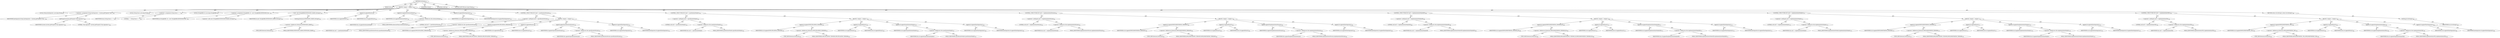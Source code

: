 digraph "toString" {  
"111669149711" [label = <(METHOD,toString)<SUB>538</SUB>> ]
"115964117019" [label = <(PARAM,this)<SUB>538</SUB>> ]
"25769803819" [label = <(BLOCK,&lt;empty&gt;,&lt;empty&gt;)<SUB>538</SUB>> ]
"94489280534" [label = <(LOCAL,String lineSeparator: java.lang.String)<SUB>539</SUB>> ]
"30064771243" [label = <(&lt;operator&gt;.assignment,String lineSeparator = System.getProperty(&quot;line...)<SUB>539</SUB>> ]
"68719476876" [label = <(IDENTIFIER,lineSeparator,String lineSeparator = System.getProperty(&quot;line...)<SUB>539</SUB>> ]
"30064771244" [label = <(getProperty,System.getProperty(&quot;line.separator&quot;))<SUB>539</SUB>> ]
"68719476877" [label = <(IDENTIFIER,System,System.getProperty(&quot;line.separator&quot;))<SUB>539</SUB>> ]
"90194313249" [label = <(LITERAL,&quot;line.separator&quot;,System.getProperty(&quot;line.separator&quot;))<SUB>539</SUB>> ]
"94489280535" [label = <(LOCAL,String brace: java.lang.String)<SUB>540</SUB>> ]
"30064771245" [label = <(&lt;operator&gt;.assignment,String brace = &quot;: &quot;)<SUB>540</SUB>> ]
"68719476878" [label = <(IDENTIFIER,brace,String brace = &quot;: &quot;)<SUB>540</SUB>> ]
"90194313250" [label = <(LITERAL,&quot;: &quot;,String brace = &quot;: &quot;)<SUB>540</SUB>> ]
"94489280536" [label = <(LOCAL,StringBuffer sb: java.lang.StringBuffer)<SUB>542</SUB>> ]
"30064771246" [label = <(&lt;operator&gt;.assignment,StringBuffer sb = new StringBuffer(EXTENSION_NA...)<SUB>542</SUB>> ]
"68719476879" [label = <(IDENTIFIER,sb,StringBuffer sb = new StringBuffer(EXTENSION_NA...)<SUB>542</SUB>> ]
"30064771247" [label = <(&lt;operator&gt;.alloc,new StringBuffer(EXTENSION_NAME.toString()))<SUB>542</SUB>> ]
"30064771248" [label = <(&lt;init&gt;,new StringBuffer(EXTENSION_NAME.toString()))<SUB>542</SUB>> ]
"68719476880" [label = <(IDENTIFIER,sb,new StringBuffer(EXTENSION_NAME.toString()))<SUB>542</SUB>> ]
"30064771249" [label = <(toString,Extension.EXTENSION_NAME.toString())<SUB>542</SUB>> ]
"30064771250" [label = <(&lt;operator&gt;.fieldAccess,Extension.EXTENSION_NAME)<SUB>542</SUB>> ]
"180388626449" [label = <(TYPE_REF,Extension,Extension)<SUB>542</SUB>> ]
"55834574884" [label = <(FIELD_IDENTIFIER,EXTENSION_NAME,EXTENSION_NAME)<SUB>542</SUB>> ]
"30064771251" [label = <(append,sb.append(brace))<SUB>543</SUB>> ]
"68719476881" [label = <(IDENTIFIER,sb,sb.append(brace))<SUB>543</SUB>> ]
"68719476882" [label = <(IDENTIFIER,brace,sb.append(brace))<SUB>543</SUB>> ]
"30064771252" [label = <(append,sb.append(extensionName))<SUB>544</SUB>> ]
"68719476883" [label = <(IDENTIFIER,sb,sb.append(extensionName))<SUB>544</SUB>> ]
"30064771253" [label = <(&lt;operator&gt;.fieldAccess,this.extensionName)<SUB>544</SUB>> ]
"68719476884" [label = <(IDENTIFIER,this,sb.append(extensionName))> ]
"55834574885" [label = <(FIELD_IDENTIFIER,extensionName,extensionName)<SUB>544</SUB>> ]
"30064771254" [label = <(append,sb.append(lineSeparator))<SUB>545</SUB>> ]
"68719476885" [label = <(IDENTIFIER,sb,sb.append(lineSeparator))<SUB>545</SUB>> ]
"68719476886" [label = <(IDENTIFIER,lineSeparator,sb.append(lineSeparator))<SUB>545</SUB>> ]
"47244640281" [label = <(CONTROL_STRUCTURE,IF,if (null != specificationVersion))<SUB>547</SUB>> ]
"30064771255" [label = <(&lt;operator&gt;.notEquals,null != specificationVersion)<SUB>547</SUB>> ]
"90194313251" [label = <(LITERAL,null,null != specificationVersion)<SUB>547</SUB>> ]
"30064771256" [label = <(&lt;operator&gt;.fieldAccess,this.specificationVersion)<SUB>547</SUB>> ]
"68719476887" [label = <(IDENTIFIER,this,null != specificationVersion)> ]
"55834574886" [label = <(FIELD_IDENTIFIER,specificationVersion,specificationVersion)<SUB>547</SUB>> ]
"25769803820" [label = <(BLOCK,&lt;empty&gt;,&lt;empty&gt;)<SUB>547</SUB>> ]
"30064771257" [label = <(append,sb.append(SPECIFICATION_VERSION))<SUB>548</SUB>> ]
"68719476888" [label = <(IDENTIFIER,sb,sb.append(SPECIFICATION_VERSION))<SUB>548</SUB>> ]
"30064771258" [label = <(&lt;operator&gt;.fieldAccess,Extension.SPECIFICATION_VERSION)<SUB>548</SUB>> ]
"180388626450" [label = <(TYPE_REF,Extension,Extension)<SUB>548</SUB>> ]
"55834574887" [label = <(FIELD_IDENTIFIER,SPECIFICATION_VERSION,SPECIFICATION_VERSION)<SUB>548</SUB>> ]
"30064771259" [label = <(append,sb.append(brace))<SUB>549</SUB>> ]
"68719476889" [label = <(IDENTIFIER,sb,sb.append(brace))<SUB>549</SUB>> ]
"68719476890" [label = <(IDENTIFIER,brace,sb.append(brace))<SUB>549</SUB>> ]
"30064771260" [label = <(append,append(specificationVersion))<SUB>550</SUB>> ]
"68719476891" [label = <(IDENTIFIER,sb,append(specificationVersion))<SUB>550</SUB>> ]
"30064771261" [label = <(&lt;operator&gt;.fieldAccess,this.specificationVersion)<SUB>550</SUB>> ]
"68719476892" [label = <(IDENTIFIER,this,append(specificationVersion))> ]
"55834574888" [label = <(FIELD_IDENTIFIER,specificationVersion,specificationVersion)<SUB>550</SUB>> ]
"30064771262" [label = <(append,sb.append(lineSeparator))<SUB>551</SUB>> ]
"68719476893" [label = <(IDENTIFIER,sb,sb.append(lineSeparator))<SUB>551</SUB>> ]
"68719476894" [label = <(IDENTIFIER,lineSeparator,sb.append(lineSeparator))<SUB>551</SUB>> ]
"47244640282" [label = <(CONTROL_STRUCTURE,IF,if (null != specificationVendor))<SUB>554</SUB>> ]
"30064771263" [label = <(&lt;operator&gt;.notEquals,null != specificationVendor)<SUB>554</SUB>> ]
"90194313252" [label = <(LITERAL,null,null != specificationVendor)<SUB>554</SUB>> ]
"30064771264" [label = <(&lt;operator&gt;.fieldAccess,this.specificationVendor)<SUB>554</SUB>> ]
"68719476895" [label = <(IDENTIFIER,this,null != specificationVendor)> ]
"55834574889" [label = <(FIELD_IDENTIFIER,specificationVendor,specificationVendor)<SUB>554</SUB>> ]
"25769803821" [label = <(BLOCK,&lt;empty&gt;,&lt;empty&gt;)<SUB>554</SUB>> ]
"30064771265" [label = <(append,sb.append(SPECIFICATION_VENDOR))<SUB>555</SUB>> ]
"68719476896" [label = <(IDENTIFIER,sb,sb.append(SPECIFICATION_VENDOR))<SUB>555</SUB>> ]
"30064771266" [label = <(&lt;operator&gt;.fieldAccess,Extension.SPECIFICATION_VENDOR)<SUB>555</SUB>> ]
"180388626451" [label = <(TYPE_REF,Extension,Extension)<SUB>555</SUB>> ]
"55834574890" [label = <(FIELD_IDENTIFIER,SPECIFICATION_VENDOR,SPECIFICATION_VENDOR)<SUB>555</SUB>> ]
"30064771267" [label = <(append,sb.append(brace))<SUB>556</SUB>> ]
"68719476897" [label = <(IDENTIFIER,sb,sb.append(brace))<SUB>556</SUB>> ]
"68719476898" [label = <(IDENTIFIER,brace,sb.append(brace))<SUB>556</SUB>> ]
"30064771268" [label = <(append,sb.append(specificationVendor))<SUB>557</SUB>> ]
"68719476899" [label = <(IDENTIFIER,sb,sb.append(specificationVendor))<SUB>557</SUB>> ]
"30064771269" [label = <(&lt;operator&gt;.fieldAccess,this.specificationVendor)<SUB>557</SUB>> ]
"68719476900" [label = <(IDENTIFIER,this,sb.append(specificationVendor))> ]
"55834574891" [label = <(FIELD_IDENTIFIER,specificationVendor,specificationVendor)<SUB>557</SUB>> ]
"30064771270" [label = <(append,sb.append(lineSeparator))<SUB>558</SUB>> ]
"68719476901" [label = <(IDENTIFIER,sb,sb.append(lineSeparator))<SUB>558</SUB>> ]
"68719476902" [label = <(IDENTIFIER,lineSeparator,sb.append(lineSeparator))<SUB>558</SUB>> ]
"47244640283" [label = <(CONTROL_STRUCTURE,IF,if (null != implementationVersion))<SUB>561</SUB>> ]
"30064771271" [label = <(&lt;operator&gt;.notEquals,null != implementationVersion)<SUB>561</SUB>> ]
"90194313253" [label = <(LITERAL,null,null != implementationVersion)<SUB>561</SUB>> ]
"30064771272" [label = <(&lt;operator&gt;.fieldAccess,this.implementationVersion)<SUB>561</SUB>> ]
"68719476903" [label = <(IDENTIFIER,this,null != implementationVersion)> ]
"55834574892" [label = <(FIELD_IDENTIFIER,implementationVersion,implementationVersion)<SUB>561</SUB>> ]
"25769803822" [label = <(BLOCK,&lt;empty&gt;,&lt;empty&gt;)<SUB>561</SUB>> ]
"30064771273" [label = <(append,sb.append(IMPLEMENTATION_VERSION))<SUB>562</SUB>> ]
"68719476904" [label = <(IDENTIFIER,sb,sb.append(IMPLEMENTATION_VERSION))<SUB>562</SUB>> ]
"30064771274" [label = <(&lt;operator&gt;.fieldAccess,Extension.IMPLEMENTATION_VERSION)<SUB>562</SUB>> ]
"180388626452" [label = <(TYPE_REF,Extension,Extension)<SUB>562</SUB>> ]
"55834574893" [label = <(FIELD_IDENTIFIER,IMPLEMENTATION_VERSION,IMPLEMENTATION_VERSION)<SUB>562</SUB>> ]
"30064771275" [label = <(append,sb.append(brace))<SUB>563</SUB>> ]
"68719476905" [label = <(IDENTIFIER,sb,sb.append(brace))<SUB>563</SUB>> ]
"68719476906" [label = <(IDENTIFIER,brace,sb.append(brace))<SUB>563</SUB>> ]
"30064771276" [label = <(append,append(implementationVersion))<SUB>564</SUB>> ]
"68719476907" [label = <(IDENTIFIER,sb,append(implementationVersion))<SUB>564</SUB>> ]
"30064771277" [label = <(&lt;operator&gt;.fieldAccess,this.implementationVersion)<SUB>564</SUB>> ]
"68719476908" [label = <(IDENTIFIER,this,append(implementationVersion))> ]
"55834574894" [label = <(FIELD_IDENTIFIER,implementationVersion,implementationVersion)<SUB>564</SUB>> ]
"30064771278" [label = <(append,sb.append(lineSeparator))<SUB>565</SUB>> ]
"68719476909" [label = <(IDENTIFIER,sb,sb.append(lineSeparator))<SUB>565</SUB>> ]
"68719476910" [label = <(IDENTIFIER,lineSeparator,sb.append(lineSeparator))<SUB>565</SUB>> ]
"47244640284" [label = <(CONTROL_STRUCTURE,IF,if (null != implementationVendorID))<SUB>568</SUB>> ]
"30064771279" [label = <(&lt;operator&gt;.notEquals,null != implementationVendorID)<SUB>568</SUB>> ]
"90194313254" [label = <(LITERAL,null,null != implementationVendorID)<SUB>568</SUB>> ]
"30064771280" [label = <(&lt;operator&gt;.fieldAccess,this.implementationVendorID)<SUB>568</SUB>> ]
"68719476911" [label = <(IDENTIFIER,this,null != implementationVendorID)> ]
"55834574895" [label = <(FIELD_IDENTIFIER,implementationVendorID,implementationVendorID)<SUB>568</SUB>> ]
"25769803823" [label = <(BLOCK,&lt;empty&gt;,&lt;empty&gt;)<SUB>568</SUB>> ]
"30064771281" [label = <(append,sb.append(IMPLEMENTATION_VENDOR_ID))<SUB>569</SUB>> ]
"68719476912" [label = <(IDENTIFIER,sb,sb.append(IMPLEMENTATION_VENDOR_ID))<SUB>569</SUB>> ]
"30064771282" [label = <(&lt;operator&gt;.fieldAccess,Extension.IMPLEMENTATION_VENDOR_ID)<SUB>569</SUB>> ]
"180388626453" [label = <(TYPE_REF,Extension,Extension)<SUB>569</SUB>> ]
"55834574896" [label = <(FIELD_IDENTIFIER,IMPLEMENTATION_VENDOR_ID,IMPLEMENTATION_VENDOR_ID)<SUB>569</SUB>> ]
"30064771283" [label = <(append,sb.append(brace))<SUB>570</SUB>> ]
"68719476913" [label = <(IDENTIFIER,sb,sb.append(brace))<SUB>570</SUB>> ]
"68719476914" [label = <(IDENTIFIER,brace,sb.append(brace))<SUB>570</SUB>> ]
"30064771284" [label = <(append,sb.append(implementationVendorID))<SUB>571</SUB>> ]
"68719476915" [label = <(IDENTIFIER,sb,sb.append(implementationVendorID))<SUB>571</SUB>> ]
"30064771285" [label = <(&lt;operator&gt;.fieldAccess,this.implementationVendorID)<SUB>571</SUB>> ]
"68719476916" [label = <(IDENTIFIER,this,sb.append(implementationVendorID))> ]
"55834574897" [label = <(FIELD_IDENTIFIER,implementationVendorID,implementationVendorID)<SUB>571</SUB>> ]
"30064771286" [label = <(append,sb.append(lineSeparator))<SUB>572</SUB>> ]
"68719476917" [label = <(IDENTIFIER,sb,sb.append(lineSeparator))<SUB>572</SUB>> ]
"68719476918" [label = <(IDENTIFIER,lineSeparator,sb.append(lineSeparator))<SUB>572</SUB>> ]
"47244640285" [label = <(CONTROL_STRUCTURE,IF,if (null != implementationVendor))<SUB>575</SUB>> ]
"30064771287" [label = <(&lt;operator&gt;.notEquals,null != implementationVendor)<SUB>575</SUB>> ]
"90194313255" [label = <(LITERAL,null,null != implementationVendor)<SUB>575</SUB>> ]
"30064771288" [label = <(&lt;operator&gt;.fieldAccess,this.implementationVendor)<SUB>575</SUB>> ]
"68719476919" [label = <(IDENTIFIER,this,null != implementationVendor)> ]
"55834574898" [label = <(FIELD_IDENTIFIER,implementationVendor,implementationVendor)<SUB>575</SUB>> ]
"25769803824" [label = <(BLOCK,&lt;empty&gt;,&lt;empty&gt;)<SUB>575</SUB>> ]
"30064771289" [label = <(append,sb.append(IMPLEMENTATION_VENDOR))<SUB>576</SUB>> ]
"68719476920" [label = <(IDENTIFIER,sb,sb.append(IMPLEMENTATION_VENDOR))<SUB>576</SUB>> ]
"30064771290" [label = <(&lt;operator&gt;.fieldAccess,Extension.IMPLEMENTATION_VENDOR)<SUB>576</SUB>> ]
"180388626454" [label = <(TYPE_REF,Extension,Extension)<SUB>576</SUB>> ]
"55834574899" [label = <(FIELD_IDENTIFIER,IMPLEMENTATION_VENDOR,IMPLEMENTATION_VENDOR)<SUB>576</SUB>> ]
"30064771291" [label = <(append,sb.append(brace))<SUB>577</SUB>> ]
"68719476921" [label = <(IDENTIFIER,sb,sb.append(brace))<SUB>577</SUB>> ]
"68719476922" [label = <(IDENTIFIER,brace,sb.append(brace))<SUB>577</SUB>> ]
"30064771292" [label = <(append,sb.append(implementationVendor))<SUB>578</SUB>> ]
"68719476923" [label = <(IDENTIFIER,sb,sb.append(implementationVendor))<SUB>578</SUB>> ]
"30064771293" [label = <(&lt;operator&gt;.fieldAccess,this.implementationVendor)<SUB>578</SUB>> ]
"68719476924" [label = <(IDENTIFIER,this,sb.append(implementationVendor))> ]
"55834574900" [label = <(FIELD_IDENTIFIER,implementationVendor,implementationVendor)<SUB>578</SUB>> ]
"30064771294" [label = <(append,sb.append(lineSeparator))<SUB>579</SUB>> ]
"68719476925" [label = <(IDENTIFIER,sb,sb.append(lineSeparator))<SUB>579</SUB>> ]
"68719476926" [label = <(IDENTIFIER,lineSeparator,sb.append(lineSeparator))<SUB>579</SUB>> ]
"47244640286" [label = <(CONTROL_STRUCTURE,IF,if (null != implementationURL))<SUB>582</SUB>> ]
"30064771295" [label = <(&lt;operator&gt;.notEquals,null != implementationURL)<SUB>582</SUB>> ]
"90194313256" [label = <(LITERAL,null,null != implementationURL)<SUB>582</SUB>> ]
"30064771296" [label = <(&lt;operator&gt;.fieldAccess,this.implementationURL)<SUB>582</SUB>> ]
"68719476927" [label = <(IDENTIFIER,this,null != implementationURL)> ]
"55834574901" [label = <(FIELD_IDENTIFIER,implementationURL,implementationURL)<SUB>582</SUB>> ]
"25769803825" [label = <(BLOCK,&lt;empty&gt;,&lt;empty&gt;)<SUB>582</SUB>> ]
"30064771297" [label = <(append,sb.append(IMPLEMENTATION_URL))<SUB>583</SUB>> ]
"68719476928" [label = <(IDENTIFIER,sb,sb.append(IMPLEMENTATION_URL))<SUB>583</SUB>> ]
"30064771298" [label = <(&lt;operator&gt;.fieldAccess,Extension.IMPLEMENTATION_URL)<SUB>583</SUB>> ]
"180388626455" [label = <(TYPE_REF,Extension,Extension)<SUB>583</SUB>> ]
"55834574902" [label = <(FIELD_IDENTIFIER,IMPLEMENTATION_URL,IMPLEMENTATION_URL)<SUB>583</SUB>> ]
"30064771299" [label = <(append,sb.append(brace))<SUB>584</SUB>> ]
"68719476929" [label = <(IDENTIFIER,sb,sb.append(brace))<SUB>584</SUB>> ]
"68719476930" [label = <(IDENTIFIER,brace,sb.append(brace))<SUB>584</SUB>> ]
"30064771300" [label = <(append,sb.append(implementationURL))<SUB>585</SUB>> ]
"68719476931" [label = <(IDENTIFIER,sb,sb.append(implementationURL))<SUB>585</SUB>> ]
"30064771301" [label = <(&lt;operator&gt;.fieldAccess,this.implementationURL)<SUB>585</SUB>> ]
"68719476932" [label = <(IDENTIFIER,this,sb.append(implementationURL))> ]
"55834574903" [label = <(FIELD_IDENTIFIER,implementationURL,implementationURL)<SUB>585</SUB>> ]
"30064771302" [label = <(append,sb.append(lineSeparator))<SUB>586</SUB>> ]
"68719476933" [label = <(IDENTIFIER,sb,sb.append(lineSeparator))<SUB>586</SUB>> ]
"68719476934" [label = <(IDENTIFIER,lineSeparator,sb.append(lineSeparator))<SUB>586</SUB>> ]
"146028888081" [label = <(RETURN,return sb.toString();,return sb.toString();)<SUB>589</SUB>> ]
"30064771303" [label = <(toString,sb.toString())<SUB>589</SUB>> ]
"68719476935" [label = <(IDENTIFIER,sb,sb.toString())<SUB>589</SUB>> ]
"133143986241" [label = <(MODIFIER,PUBLIC)> ]
"133143986242" [label = <(MODIFIER,VIRTUAL)> ]
"128849018895" [label = <(METHOD_RETURN,java.lang.String)<SUB>538</SUB>> ]
  "111669149711" -> "115964117019"  [ label = "AST: "] 
  "111669149711" -> "25769803819"  [ label = "AST: "] 
  "111669149711" -> "133143986241"  [ label = "AST: "] 
  "111669149711" -> "133143986242"  [ label = "AST: "] 
  "111669149711" -> "128849018895"  [ label = "AST: "] 
  "25769803819" -> "94489280534"  [ label = "AST: "] 
  "25769803819" -> "30064771243"  [ label = "AST: "] 
  "25769803819" -> "94489280535"  [ label = "AST: "] 
  "25769803819" -> "30064771245"  [ label = "AST: "] 
  "25769803819" -> "94489280536"  [ label = "AST: "] 
  "25769803819" -> "30064771246"  [ label = "AST: "] 
  "25769803819" -> "30064771248"  [ label = "AST: "] 
  "25769803819" -> "30064771251"  [ label = "AST: "] 
  "25769803819" -> "30064771252"  [ label = "AST: "] 
  "25769803819" -> "30064771254"  [ label = "AST: "] 
  "25769803819" -> "47244640281"  [ label = "AST: "] 
  "25769803819" -> "47244640282"  [ label = "AST: "] 
  "25769803819" -> "47244640283"  [ label = "AST: "] 
  "25769803819" -> "47244640284"  [ label = "AST: "] 
  "25769803819" -> "47244640285"  [ label = "AST: "] 
  "25769803819" -> "47244640286"  [ label = "AST: "] 
  "25769803819" -> "146028888081"  [ label = "AST: "] 
  "30064771243" -> "68719476876"  [ label = "AST: "] 
  "30064771243" -> "30064771244"  [ label = "AST: "] 
  "30064771244" -> "68719476877"  [ label = "AST: "] 
  "30064771244" -> "90194313249"  [ label = "AST: "] 
  "30064771245" -> "68719476878"  [ label = "AST: "] 
  "30064771245" -> "90194313250"  [ label = "AST: "] 
  "30064771246" -> "68719476879"  [ label = "AST: "] 
  "30064771246" -> "30064771247"  [ label = "AST: "] 
  "30064771248" -> "68719476880"  [ label = "AST: "] 
  "30064771248" -> "30064771249"  [ label = "AST: "] 
  "30064771249" -> "30064771250"  [ label = "AST: "] 
  "30064771250" -> "180388626449"  [ label = "AST: "] 
  "30064771250" -> "55834574884"  [ label = "AST: "] 
  "30064771251" -> "68719476881"  [ label = "AST: "] 
  "30064771251" -> "68719476882"  [ label = "AST: "] 
  "30064771252" -> "68719476883"  [ label = "AST: "] 
  "30064771252" -> "30064771253"  [ label = "AST: "] 
  "30064771253" -> "68719476884"  [ label = "AST: "] 
  "30064771253" -> "55834574885"  [ label = "AST: "] 
  "30064771254" -> "68719476885"  [ label = "AST: "] 
  "30064771254" -> "68719476886"  [ label = "AST: "] 
  "47244640281" -> "30064771255"  [ label = "AST: "] 
  "47244640281" -> "25769803820"  [ label = "AST: "] 
  "30064771255" -> "90194313251"  [ label = "AST: "] 
  "30064771255" -> "30064771256"  [ label = "AST: "] 
  "30064771256" -> "68719476887"  [ label = "AST: "] 
  "30064771256" -> "55834574886"  [ label = "AST: "] 
  "25769803820" -> "30064771257"  [ label = "AST: "] 
  "25769803820" -> "30064771259"  [ label = "AST: "] 
  "25769803820" -> "30064771260"  [ label = "AST: "] 
  "25769803820" -> "30064771262"  [ label = "AST: "] 
  "30064771257" -> "68719476888"  [ label = "AST: "] 
  "30064771257" -> "30064771258"  [ label = "AST: "] 
  "30064771258" -> "180388626450"  [ label = "AST: "] 
  "30064771258" -> "55834574887"  [ label = "AST: "] 
  "30064771259" -> "68719476889"  [ label = "AST: "] 
  "30064771259" -> "68719476890"  [ label = "AST: "] 
  "30064771260" -> "68719476891"  [ label = "AST: "] 
  "30064771260" -> "30064771261"  [ label = "AST: "] 
  "30064771261" -> "68719476892"  [ label = "AST: "] 
  "30064771261" -> "55834574888"  [ label = "AST: "] 
  "30064771262" -> "68719476893"  [ label = "AST: "] 
  "30064771262" -> "68719476894"  [ label = "AST: "] 
  "47244640282" -> "30064771263"  [ label = "AST: "] 
  "47244640282" -> "25769803821"  [ label = "AST: "] 
  "30064771263" -> "90194313252"  [ label = "AST: "] 
  "30064771263" -> "30064771264"  [ label = "AST: "] 
  "30064771264" -> "68719476895"  [ label = "AST: "] 
  "30064771264" -> "55834574889"  [ label = "AST: "] 
  "25769803821" -> "30064771265"  [ label = "AST: "] 
  "25769803821" -> "30064771267"  [ label = "AST: "] 
  "25769803821" -> "30064771268"  [ label = "AST: "] 
  "25769803821" -> "30064771270"  [ label = "AST: "] 
  "30064771265" -> "68719476896"  [ label = "AST: "] 
  "30064771265" -> "30064771266"  [ label = "AST: "] 
  "30064771266" -> "180388626451"  [ label = "AST: "] 
  "30064771266" -> "55834574890"  [ label = "AST: "] 
  "30064771267" -> "68719476897"  [ label = "AST: "] 
  "30064771267" -> "68719476898"  [ label = "AST: "] 
  "30064771268" -> "68719476899"  [ label = "AST: "] 
  "30064771268" -> "30064771269"  [ label = "AST: "] 
  "30064771269" -> "68719476900"  [ label = "AST: "] 
  "30064771269" -> "55834574891"  [ label = "AST: "] 
  "30064771270" -> "68719476901"  [ label = "AST: "] 
  "30064771270" -> "68719476902"  [ label = "AST: "] 
  "47244640283" -> "30064771271"  [ label = "AST: "] 
  "47244640283" -> "25769803822"  [ label = "AST: "] 
  "30064771271" -> "90194313253"  [ label = "AST: "] 
  "30064771271" -> "30064771272"  [ label = "AST: "] 
  "30064771272" -> "68719476903"  [ label = "AST: "] 
  "30064771272" -> "55834574892"  [ label = "AST: "] 
  "25769803822" -> "30064771273"  [ label = "AST: "] 
  "25769803822" -> "30064771275"  [ label = "AST: "] 
  "25769803822" -> "30064771276"  [ label = "AST: "] 
  "25769803822" -> "30064771278"  [ label = "AST: "] 
  "30064771273" -> "68719476904"  [ label = "AST: "] 
  "30064771273" -> "30064771274"  [ label = "AST: "] 
  "30064771274" -> "180388626452"  [ label = "AST: "] 
  "30064771274" -> "55834574893"  [ label = "AST: "] 
  "30064771275" -> "68719476905"  [ label = "AST: "] 
  "30064771275" -> "68719476906"  [ label = "AST: "] 
  "30064771276" -> "68719476907"  [ label = "AST: "] 
  "30064771276" -> "30064771277"  [ label = "AST: "] 
  "30064771277" -> "68719476908"  [ label = "AST: "] 
  "30064771277" -> "55834574894"  [ label = "AST: "] 
  "30064771278" -> "68719476909"  [ label = "AST: "] 
  "30064771278" -> "68719476910"  [ label = "AST: "] 
  "47244640284" -> "30064771279"  [ label = "AST: "] 
  "47244640284" -> "25769803823"  [ label = "AST: "] 
  "30064771279" -> "90194313254"  [ label = "AST: "] 
  "30064771279" -> "30064771280"  [ label = "AST: "] 
  "30064771280" -> "68719476911"  [ label = "AST: "] 
  "30064771280" -> "55834574895"  [ label = "AST: "] 
  "25769803823" -> "30064771281"  [ label = "AST: "] 
  "25769803823" -> "30064771283"  [ label = "AST: "] 
  "25769803823" -> "30064771284"  [ label = "AST: "] 
  "25769803823" -> "30064771286"  [ label = "AST: "] 
  "30064771281" -> "68719476912"  [ label = "AST: "] 
  "30064771281" -> "30064771282"  [ label = "AST: "] 
  "30064771282" -> "180388626453"  [ label = "AST: "] 
  "30064771282" -> "55834574896"  [ label = "AST: "] 
  "30064771283" -> "68719476913"  [ label = "AST: "] 
  "30064771283" -> "68719476914"  [ label = "AST: "] 
  "30064771284" -> "68719476915"  [ label = "AST: "] 
  "30064771284" -> "30064771285"  [ label = "AST: "] 
  "30064771285" -> "68719476916"  [ label = "AST: "] 
  "30064771285" -> "55834574897"  [ label = "AST: "] 
  "30064771286" -> "68719476917"  [ label = "AST: "] 
  "30064771286" -> "68719476918"  [ label = "AST: "] 
  "47244640285" -> "30064771287"  [ label = "AST: "] 
  "47244640285" -> "25769803824"  [ label = "AST: "] 
  "30064771287" -> "90194313255"  [ label = "AST: "] 
  "30064771287" -> "30064771288"  [ label = "AST: "] 
  "30064771288" -> "68719476919"  [ label = "AST: "] 
  "30064771288" -> "55834574898"  [ label = "AST: "] 
  "25769803824" -> "30064771289"  [ label = "AST: "] 
  "25769803824" -> "30064771291"  [ label = "AST: "] 
  "25769803824" -> "30064771292"  [ label = "AST: "] 
  "25769803824" -> "30064771294"  [ label = "AST: "] 
  "30064771289" -> "68719476920"  [ label = "AST: "] 
  "30064771289" -> "30064771290"  [ label = "AST: "] 
  "30064771290" -> "180388626454"  [ label = "AST: "] 
  "30064771290" -> "55834574899"  [ label = "AST: "] 
  "30064771291" -> "68719476921"  [ label = "AST: "] 
  "30064771291" -> "68719476922"  [ label = "AST: "] 
  "30064771292" -> "68719476923"  [ label = "AST: "] 
  "30064771292" -> "30064771293"  [ label = "AST: "] 
  "30064771293" -> "68719476924"  [ label = "AST: "] 
  "30064771293" -> "55834574900"  [ label = "AST: "] 
  "30064771294" -> "68719476925"  [ label = "AST: "] 
  "30064771294" -> "68719476926"  [ label = "AST: "] 
  "47244640286" -> "30064771295"  [ label = "AST: "] 
  "47244640286" -> "25769803825"  [ label = "AST: "] 
  "30064771295" -> "90194313256"  [ label = "AST: "] 
  "30064771295" -> "30064771296"  [ label = "AST: "] 
  "30064771296" -> "68719476927"  [ label = "AST: "] 
  "30064771296" -> "55834574901"  [ label = "AST: "] 
  "25769803825" -> "30064771297"  [ label = "AST: "] 
  "25769803825" -> "30064771299"  [ label = "AST: "] 
  "25769803825" -> "30064771300"  [ label = "AST: "] 
  "25769803825" -> "30064771302"  [ label = "AST: "] 
  "30064771297" -> "68719476928"  [ label = "AST: "] 
  "30064771297" -> "30064771298"  [ label = "AST: "] 
  "30064771298" -> "180388626455"  [ label = "AST: "] 
  "30064771298" -> "55834574902"  [ label = "AST: "] 
  "30064771299" -> "68719476929"  [ label = "AST: "] 
  "30064771299" -> "68719476930"  [ label = "AST: "] 
  "30064771300" -> "68719476931"  [ label = "AST: "] 
  "30064771300" -> "30064771301"  [ label = "AST: "] 
  "30064771301" -> "68719476932"  [ label = "AST: "] 
  "30064771301" -> "55834574903"  [ label = "AST: "] 
  "30064771302" -> "68719476933"  [ label = "AST: "] 
  "30064771302" -> "68719476934"  [ label = "AST: "] 
  "146028888081" -> "30064771303"  [ label = "AST: "] 
  "30064771303" -> "68719476935"  [ label = "AST: "] 
  "111669149711" -> "115964117019"  [ label = "DDG: "] 
}
